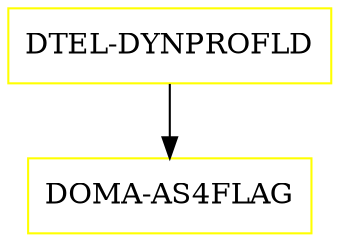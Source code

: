 digraph G {
  "DTEL-DYNPROFLD" [shape=box,color=yellow];
  "DOMA-AS4FLAG" [shape=box,color=yellow,URL="./DOMA_AS4FLAG.html"];
  "DTEL-DYNPROFLD" -> "DOMA-AS4FLAG";
}
